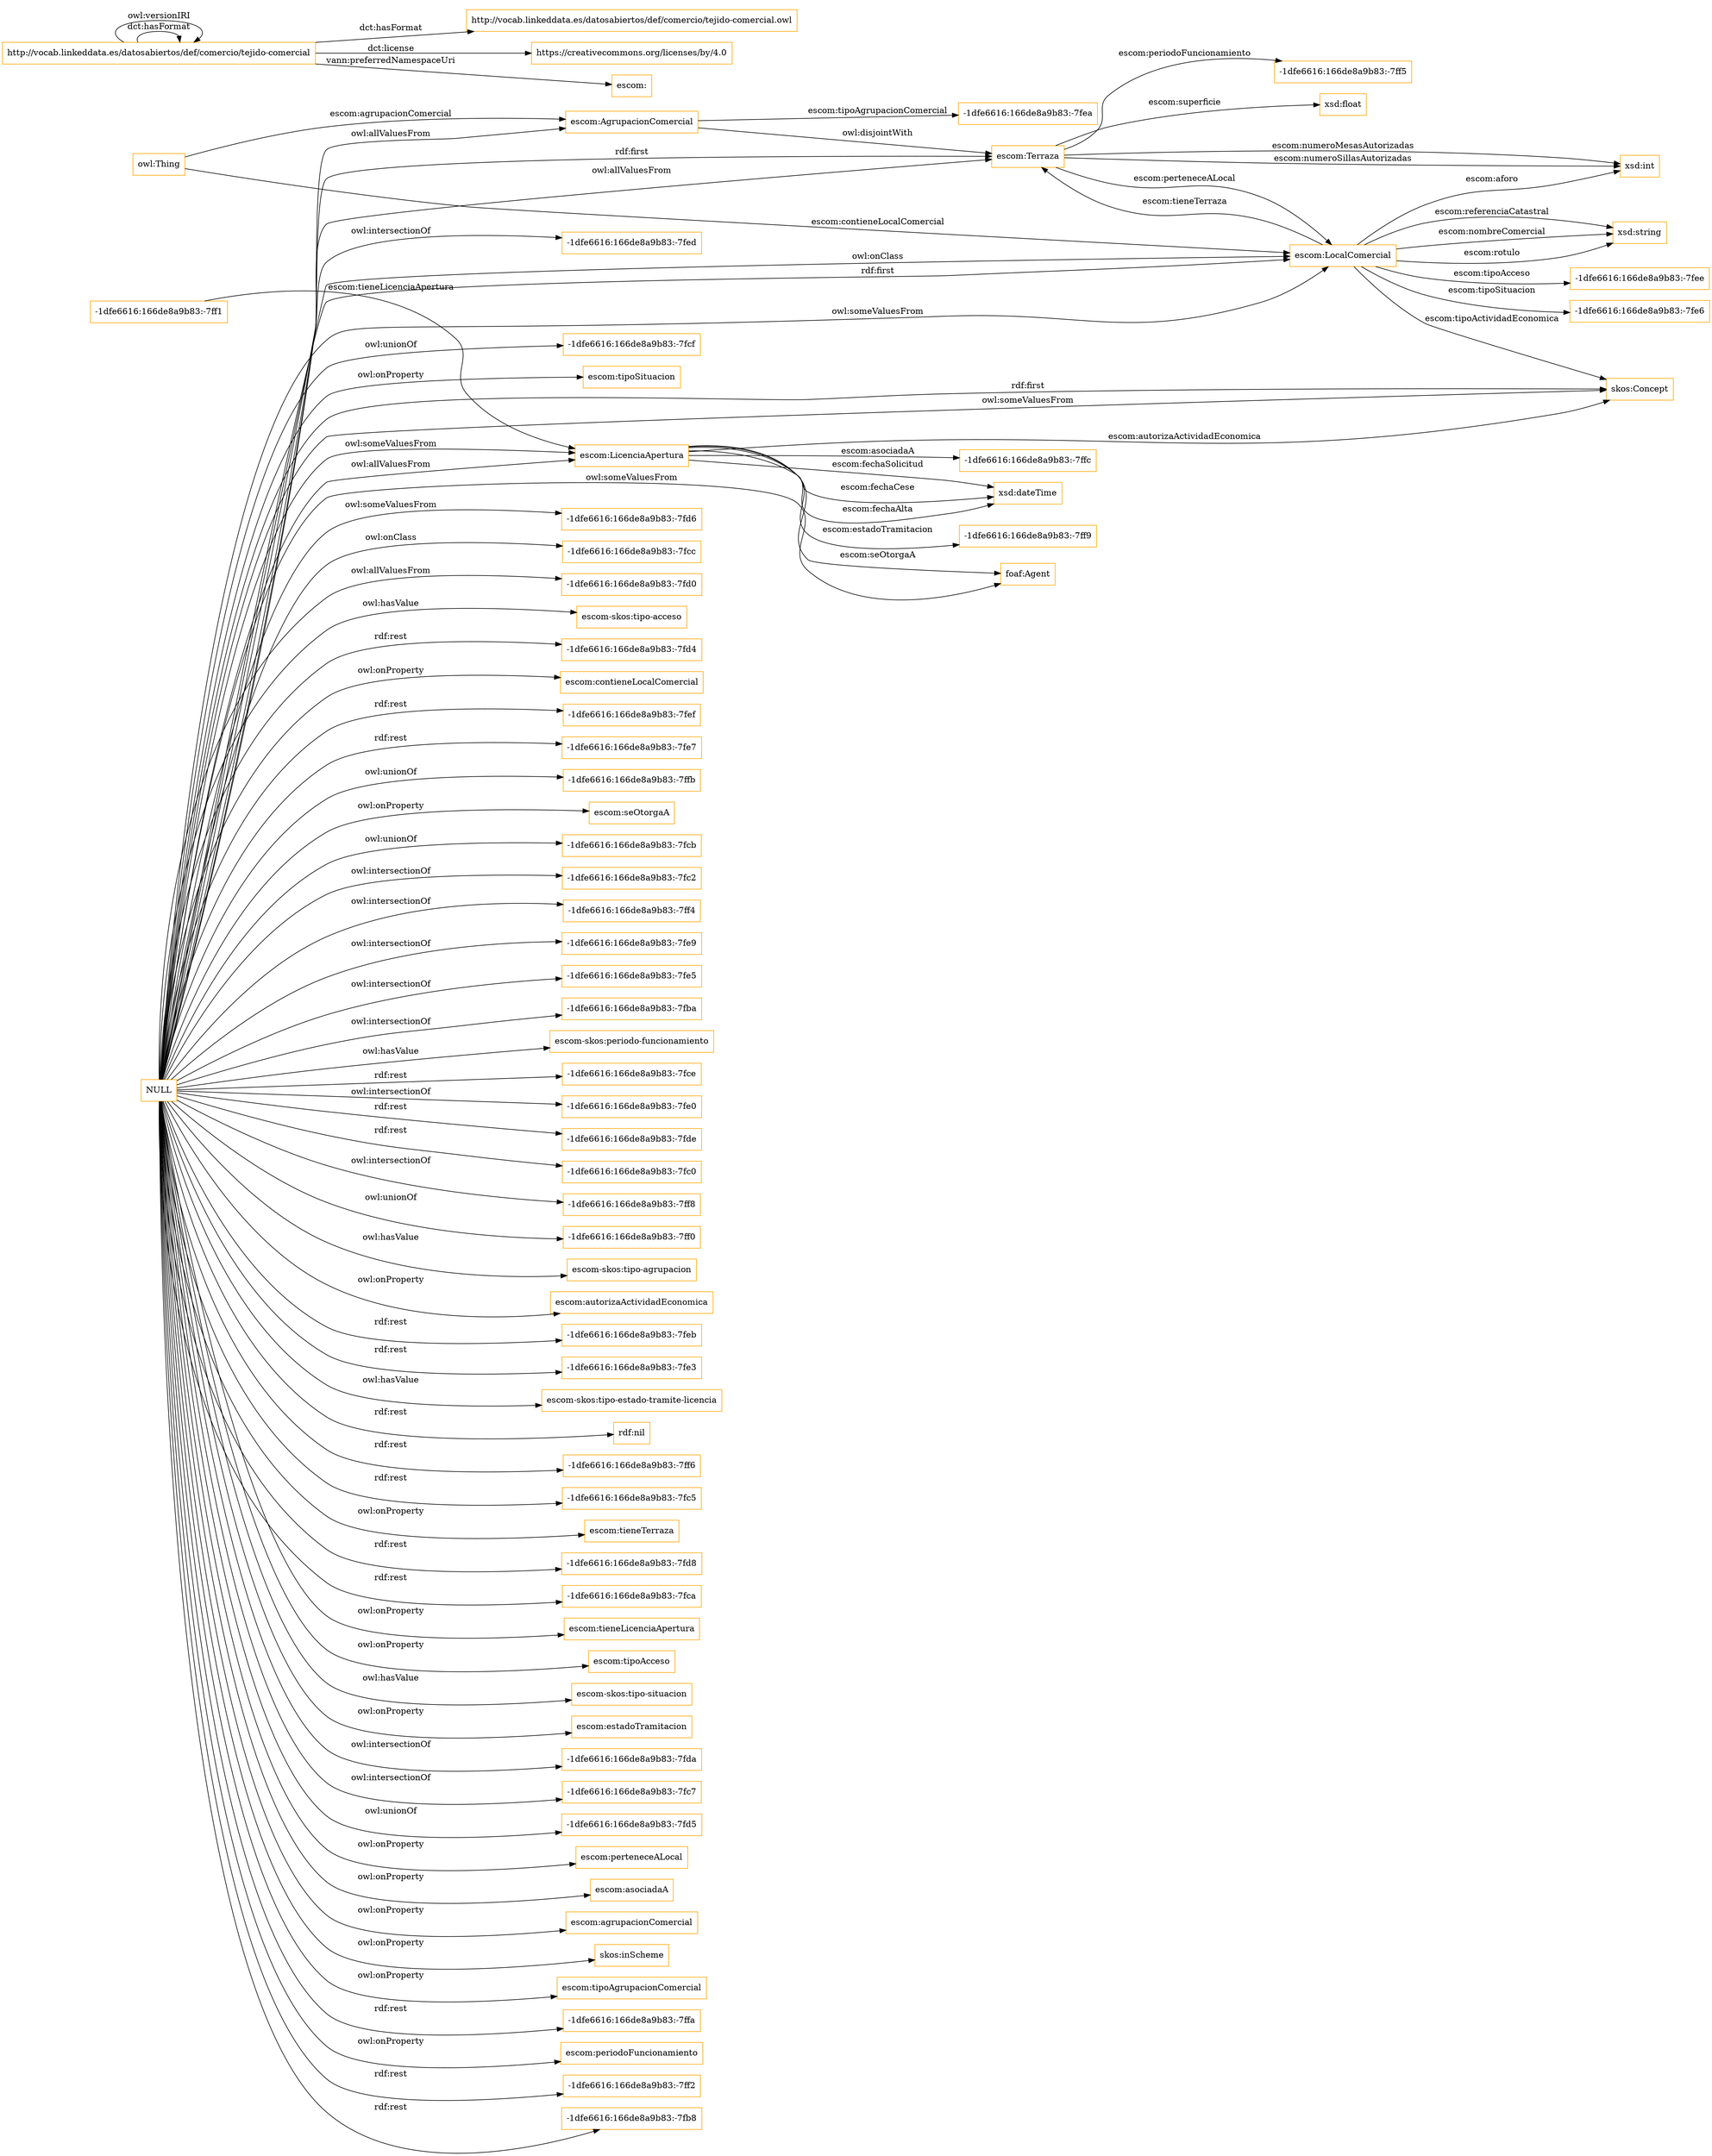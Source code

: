 digraph ar2dtool_diagram { 
rankdir=LR;
size="1501"
node [shape = rectangle, color="orange"]; "escom:Terraza" "foaf:Agent" "-1dfe6616:166de8a9b83:-7fd6" "-1dfe6616:166de8a9b83:-7fcc" "-1dfe6616:166de8a9b83:-7fd0" "-1dfe6616:166de8a9b83:-7fee" "-1dfe6616:166de8a9b83:-7ff5" "escom:LicenciaApertura" "-1dfe6616:166de8a9b83:-7ff9" "-1dfe6616:166de8a9b83:-7fe6" "escom:AgrupacionComercial" "skos:Concept" "escom:LocalComercial" "-1dfe6616:166de8a9b83:-7fea" "-1dfe6616:166de8a9b83:-7ff1" "-1dfe6616:166de8a9b83:-7ffc" ; /*classes style*/
	"NULL" -> "escom-skos:tipo-acceso" [ label = "owl:hasValue" ];
	"NULL" -> "-1dfe6616:166de8a9b83:-7fd4" [ label = "rdf:rest" ];
	"NULL" -> "-1dfe6616:166de8a9b83:-7fcc" [ label = "owl:onClass" ];
	"NULL" -> "escom:contieneLocalComercial" [ label = "owl:onProperty" ];
	"NULL" -> "-1dfe6616:166de8a9b83:-7fef" [ label = "rdf:rest" ];
	"NULL" -> "-1dfe6616:166de8a9b83:-7fe7" [ label = "rdf:rest" ];
	"NULL" -> "skos:Concept" [ label = "rdf:first" ];
	"NULL" -> "escom:LicenciaApertura" [ label = "owl:allValuesFrom" ];
	"NULL" -> "-1dfe6616:166de8a9b83:-7ffb" [ label = "owl:unionOf" ];
	"NULL" -> "escom:seOtorgaA" [ label = "owl:onProperty" ];
	"NULL" -> "-1dfe6616:166de8a9b83:-7fcb" [ label = "owl:unionOf" ];
	"NULL" -> "-1dfe6616:166de8a9b83:-7fc2" [ label = "owl:intersectionOf" ];
	"NULL" -> "-1dfe6616:166de8a9b83:-7ff4" [ label = "owl:intersectionOf" ];
	"NULL" -> "-1dfe6616:166de8a9b83:-7fe9" [ label = "owl:intersectionOf" ];
	"NULL" -> "-1dfe6616:166de8a9b83:-7fe5" [ label = "owl:intersectionOf" ];
	"NULL" -> "escom:AgrupacionComercial" [ label = "owl:allValuesFrom" ];
	"NULL" -> "-1dfe6616:166de8a9b83:-7fba" [ label = "owl:intersectionOf" ];
	"NULL" -> "escom-skos:periodo-funcionamiento" [ label = "owl:hasValue" ];
	"NULL" -> "-1dfe6616:166de8a9b83:-7fce" [ label = "rdf:rest" ];
	"NULL" -> "-1dfe6616:166de8a9b83:-7fd0" [ label = "owl:allValuesFrom" ];
	"NULL" -> "escom:LocalComercial" [ label = "owl:someValuesFrom" ];
	"NULL" -> "-1dfe6616:166de8a9b83:-7fe0" [ label = "owl:intersectionOf" ];
	"NULL" -> "-1dfe6616:166de8a9b83:-7fde" [ label = "rdf:rest" ];
	"NULL" -> "escom:LocalComercial" [ label = "owl:onClass" ];
	"NULL" -> "-1dfe6616:166de8a9b83:-7fc0" [ label = "rdf:rest" ];
	"NULL" -> "-1dfe6616:166de8a9b83:-7fd6" [ label = "owl:someValuesFrom" ];
	"NULL" -> "-1dfe6616:166de8a9b83:-7ff8" [ label = "owl:intersectionOf" ];
	"NULL" -> "-1dfe6616:166de8a9b83:-7ff0" [ label = "owl:unionOf" ];
	"NULL" -> "escom-skos:tipo-agrupacion" [ label = "owl:hasValue" ];
	"NULL" -> "escom:autorizaActividadEconomica" [ label = "owl:onProperty" ];
	"NULL" -> "-1dfe6616:166de8a9b83:-7feb" [ label = "rdf:rest" ];
	"NULL" -> "foaf:Agent" [ label = "owl:someValuesFrom" ];
	"NULL" -> "-1dfe6616:166de8a9b83:-7fe3" [ label = "rdf:rest" ];
	"NULL" -> "escom:LocalComercial" [ label = "rdf:first" ];
	"NULL" -> "escom-skos:tipo-estado-tramite-licencia" [ label = "owl:hasValue" ];
	"NULL" -> "rdf:nil" [ label = "rdf:rest" ];
	"NULL" -> "-1dfe6616:166de8a9b83:-7ff6" [ label = "rdf:rest" ];
	"NULL" -> "-1dfe6616:166de8a9b83:-7fc5" [ label = "rdf:rest" ];
	"NULL" -> "escom:tieneTerraza" [ label = "owl:onProperty" ];
	"NULL" -> "-1dfe6616:166de8a9b83:-7fd8" [ label = "rdf:rest" ];
	"NULL" -> "-1dfe6616:166de8a9b83:-7fca" [ label = "rdf:rest" ];
	"NULL" -> "escom:tieneLicenciaApertura" [ label = "owl:onProperty" ];
	"NULL" -> "escom:tipoAcceso" [ label = "owl:onProperty" ];
	"NULL" -> "escom-skos:tipo-situacion" [ label = "owl:hasValue" ];
	"NULL" -> "skos:Concept" [ label = "owl:someValuesFrom" ];
	"NULL" -> "escom:estadoTramitacion" [ label = "owl:onProperty" ];
	"NULL" -> "-1dfe6616:166de8a9b83:-7fda" [ label = "owl:intersectionOf" ];
	"NULL" -> "escom:Terraza" [ label = "rdf:first" ];
	"NULL" -> "-1dfe6616:166de8a9b83:-7fc7" [ label = "owl:intersectionOf" ];
	"NULL" -> "-1dfe6616:166de8a9b83:-7fd5" [ label = "owl:unionOf" ];
	"NULL" -> "escom:perteneceALocal" [ label = "owl:onProperty" ];
	"NULL" -> "escom:LicenciaApertura" [ label = "owl:someValuesFrom" ];
	"NULL" -> "escom:asociadaA" [ label = "owl:onProperty" ];
	"NULL" -> "escom:Terraza" [ label = "owl:allValuesFrom" ];
	"NULL" -> "escom:agrupacionComercial" [ label = "owl:onProperty" ];
	"NULL" -> "skos:inScheme" [ label = "owl:onProperty" ];
	"NULL" -> "escom:tipoAgrupacionComercial" [ label = "owl:onProperty" ];
	"NULL" -> "-1dfe6616:166de8a9b83:-7ffa" [ label = "rdf:rest" ];
	"NULL" -> "escom:periodoFuncionamiento" [ label = "owl:onProperty" ];
	"NULL" -> "-1dfe6616:166de8a9b83:-7ff2" [ label = "rdf:rest" ];
	"NULL" -> "-1dfe6616:166de8a9b83:-7fb8" [ label = "rdf:rest" ];
	"NULL" -> "-1dfe6616:166de8a9b83:-7fed" [ label = "owl:intersectionOf" ];
	"NULL" -> "-1dfe6616:166de8a9b83:-7fcf" [ label = "owl:unionOf" ];
	"NULL" -> "escom:tipoSituacion" [ label = "owl:onProperty" ];
	"http://vocab.linkeddata.es/datosabiertos/def/comercio/tejido-comercial" -> "http://vocab.linkeddata.es/datosabiertos/def/comercio/tejido-comercial.owl" [ label = "dct:hasFormat" ];
	"http://vocab.linkeddata.es/datosabiertos/def/comercio/tejido-comercial" -> "http://vocab.linkeddata.es/datosabiertos/def/comercio/tejido-comercial" [ label = "dct:hasFormat" ];
	"http://vocab.linkeddata.es/datosabiertos/def/comercio/tejido-comercial" -> "https://creativecommons.org/licenses/by/4.0" [ label = "dct:license" ];
	"http://vocab.linkeddata.es/datosabiertos/def/comercio/tejido-comercial" -> "http://vocab.linkeddata.es/datosabiertos/def/comercio/tejido-comercial" [ label = "owl:versionIRI" ];
	"http://vocab.linkeddata.es/datosabiertos/def/comercio/tejido-comercial" -> "escom:" [ label = "vann:preferredNamespaceUri" ];
	"escom:AgrupacionComercial" -> "escom:Terraza" [ label = "owl:disjointWith" ];
	"owl:Thing" -> "escom:LocalComercial" [ label = "escom:contieneLocalComercial" ];
	"escom:LocalComercial" -> "xsd:string" [ label = "escom:referenciaCatastral" ];
	"escom:LocalComercial" -> "xsd:string" [ label = "escom:nombreComercial" ];
	"escom:Terraza" -> "xsd:float" [ label = "escom:superficie" ];
	"escom:LocalComercial" -> "skos:Concept" [ label = "escom:tipoActividadEconomica" ];
	"escom:Terraza" -> "xsd:int" [ label = "escom:numeroMesasAutorizadas" ];
	"escom:LicenciaApertura" -> "-1dfe6616:166de8a9b83:-7ff9" [ label = "escom:estadoTramitacion" ];
	"-1dfe6616:166de8a9b83:-7ff1" -> "escom:LicenciaApertura" [ label = "escom:tieneLicenciaApertura" ];
	"escom:LicenciaApertura" -> "-1dfe6616:166de8a9b83:-7ffc" [ label = "escom:asociadaA" ];
	"owl:Thing" -> "escom:AgrupacionComercial" [ label = "escom:agrupacionComercial" ];
	"escom:LocalComercial" -> "-1dfe6616:166de8a9b83:-7fee" [ label = "escom:tipoAcceso" ];
	"escom:LicenciaApertura" -> "foaf:Agent" [ label = "escom:seOtorgaA" ];
	"escom:LicenciaApertura" -> "xsd:dateTime" [ label = "escom:fechaSolicitud" ];
	"escom:LocalComercial" -> "xsd:string" [ label = "escom:rotulo" ];
	"escom:LicenciaApertura" -> "xsd:dateTime" [ label = "escom:fechaCese" ];
	"escom:LicenciaApertura" -> "xsd:dateTime" [ label = "escom:fechaAlta" ];
	"escom:LocalComercial" -> "xsd:int" [ label = "escom:aforo" ];
	"escom:Terraza" -> "xsd:int" [ label = "escom:numeroSillasAutorizadas" ];
	"escom:LocalComercial" -> "escom:Terraza" [ label = "escom:tieneTerraza" ];
	"escom:LicenciaApertura" -> "skos:Concept" [ label = "escom:autorizaActividadEconomica" ];
	"escom:LocalComercial" -> "-1dfe6616:166de8a9b83:-7fe6" [ label = "escom:tipoSituacion" ];
	"escom:AgrupacionComercial" -> "-1dfe6616:166de8a9b83:-7fea" [ label = "escom:tipoAgrupacionComercial" ];
	"escom:Terraza" -> "escom:LocalComercial" [ label = "escom:perteneceALocal" ];
	"escom:Terraza" -> "-1dfe6616:166de8a9b83:-7ff5" [ label = "escom:periodoFuncionamiento" ];

}
